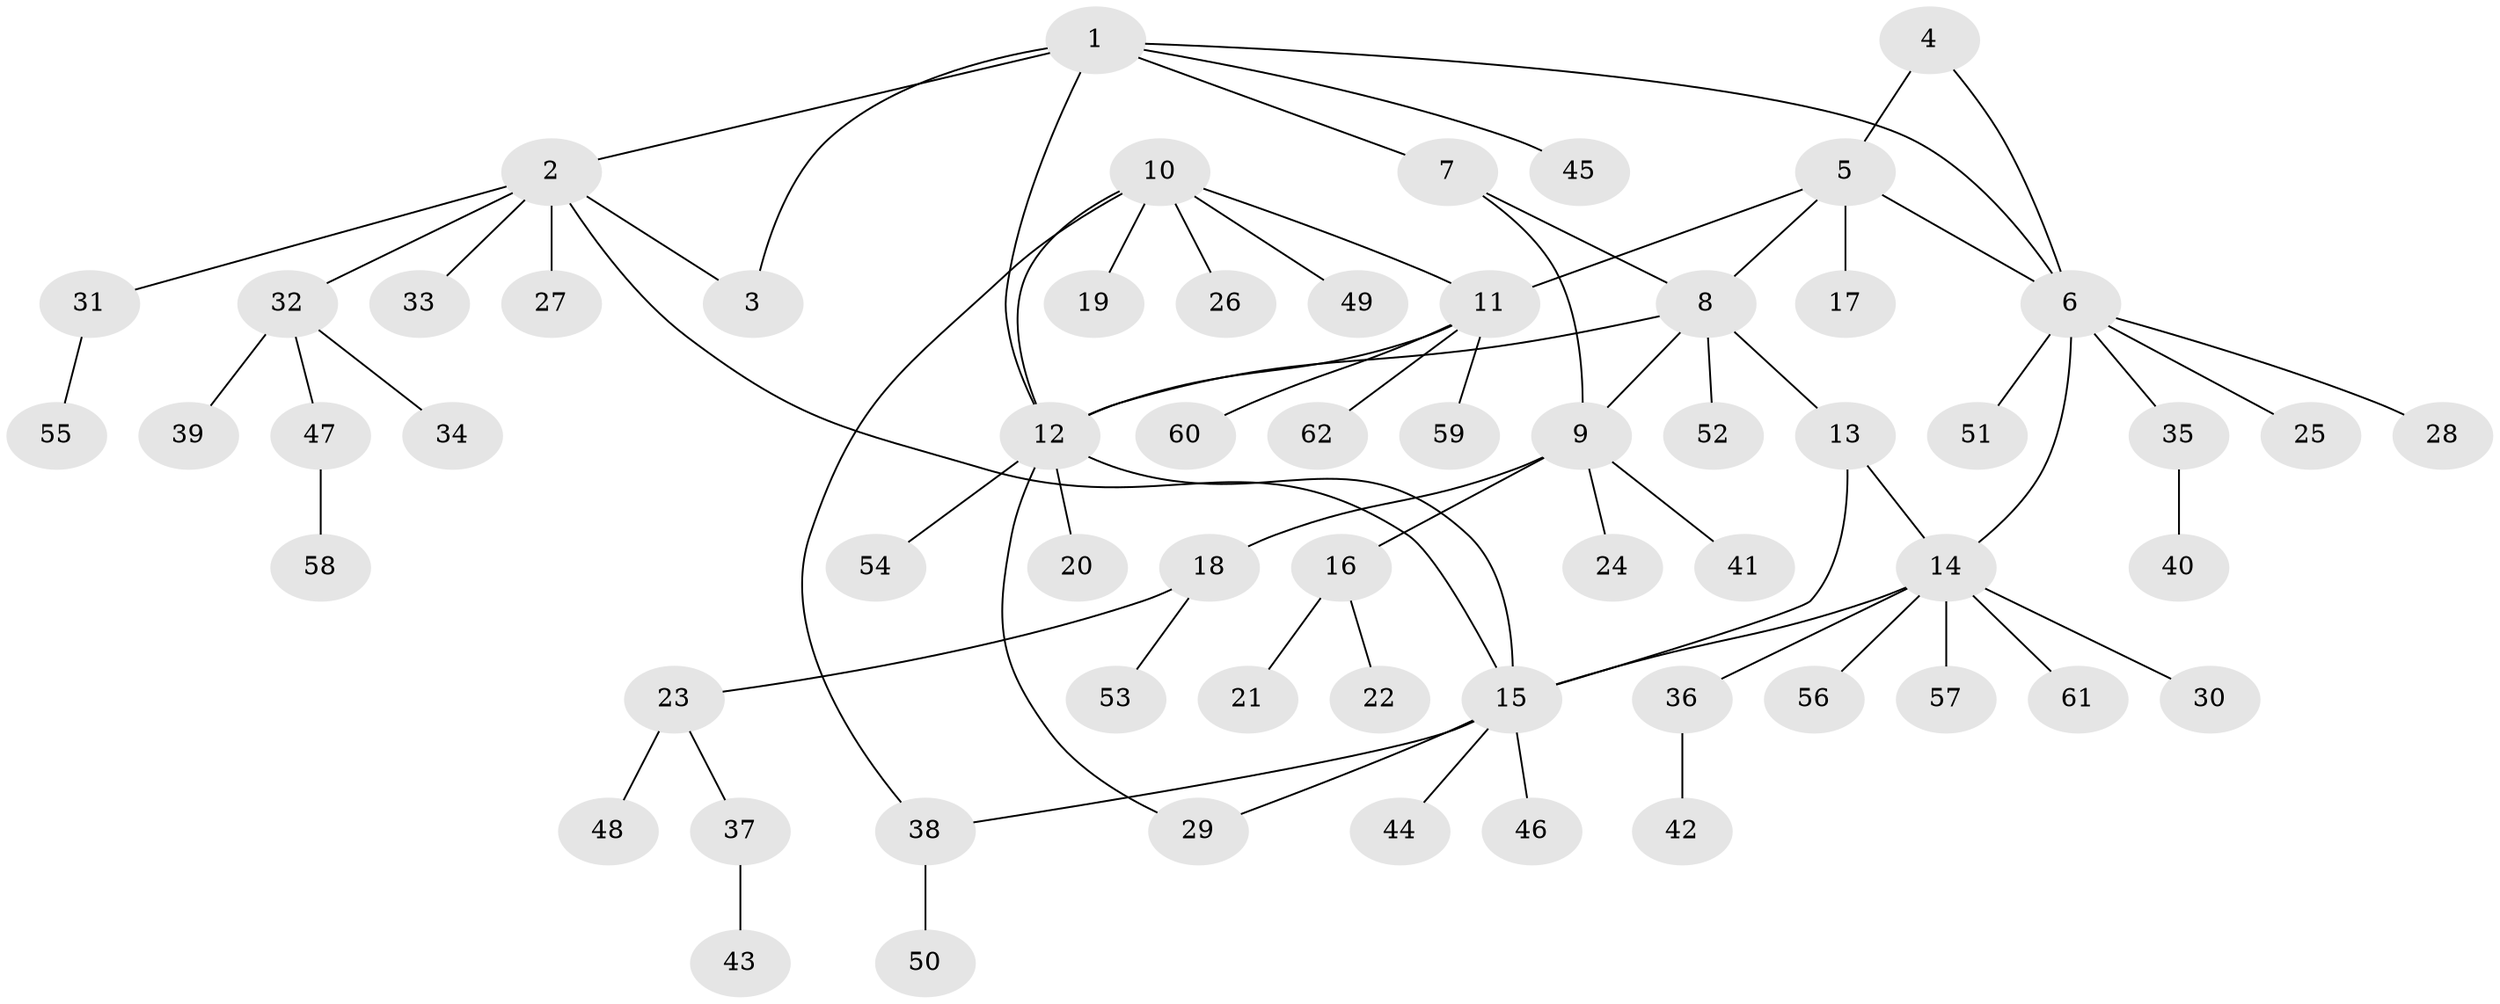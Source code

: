 // Generated by graph-tools (version 1.1) at 2025/37/03/09/25 02:37:18]
// undirected, 62 vertices, 74 edges
graph export_dot {
graph [start="1"]
  node [color=gray90,style=filled];
  1;
  2;
  3;
  4;
  5;
  6;
  7;
  8;
  9;
  10;
  11;
  12;
  13;
  14;
  15;
  16;
  17;
  18;
  19;
  20;
  21;
  22;
  23;
  24;
  25;
  26;
  27;
  28;
  29;
  30;
  31;
  32;
  33;
  34;
  35;
  36;
  37;
  38;
  39;
  40;
  41;
  42;
  43;
  44;
  45;
  46;
  47;
  48;
  49;
  50;
  51;
  52;
  53;
  54;
  55;
  56;
  57;
  58;
  59;
  60;
  61;
  62;
  1 -- 2;
  1 -- 3;
  1 -- 6;
  1 -- 7;
  1 -- 12;
  1 -- 45;
  2 -- 3;
  2 -- 15;
  2 -- 27;
  2 -- 31;
  2 -- 32;
  2 -- 33;
  4 -- 5;
  4 -- 6;
  5 -- 6;
  5 -- 8;
  5 -- 11;
  5 -- 17;
  6 -- 14;
  6 -- 25;
  6 -- 28;
  6 -- 35;
  6 -- 51;
  7 -- 8;
  7 -- 9;
  8 -- 9;
  8 -- 12;
  8 -- 13;
  8 -- 52;
  9 -- 16;
  9 -- 18;
  9 -- 24;
  9 -- 41;
  10 -- 11;
  10 -- 12;
  10 -- 19;
  10 -- 26;
  10 -- 38;
  10 -- 49;
  11 -- 12;
  11 -- 59;
  11 -- 60;
  11 -- 62;
  12 -- 15;
  12 -- 20;
  12 -- 29;
  12 -- 54;
  13 -- 14;
  13 -- 15;
  14 -- 15;
  14 -- 30;
  14 -- 36;
  14 -- 56;
  14 -- 57;
  14 -- 61;
  15 -- 29;
  15 -- 38;
  15 -- 44;
  15 -- 46;
  16 -- 21;
  16 -- 22;
  18 -- 23;
  18 -- 53;
  23 -- 37;
  23 -- 48;
  31 -- 55;
  32 -- 34;
  32 -- 39;
  32 -- 47;
  35 -- 40;
  36 -- 42;
  37 -- 43;
  38 -- 50;
  47 -- 58;
}
